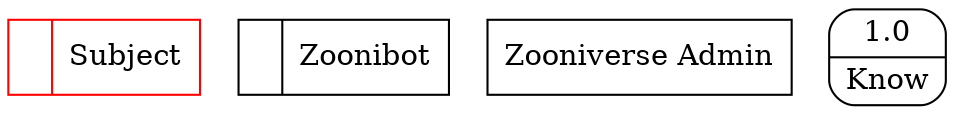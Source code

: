 digraph dfd2{ 
node[shape=record]
200 [label="<f0>  |<f1> Subject " color=red];
201 [label="<f0>  |<f1> Zoonibot " ];
202 [label="Zooniverse Admin" shape=box];
203 [label="{<f0> 1.0|<f1> Know }" shape=Mrecord];
}